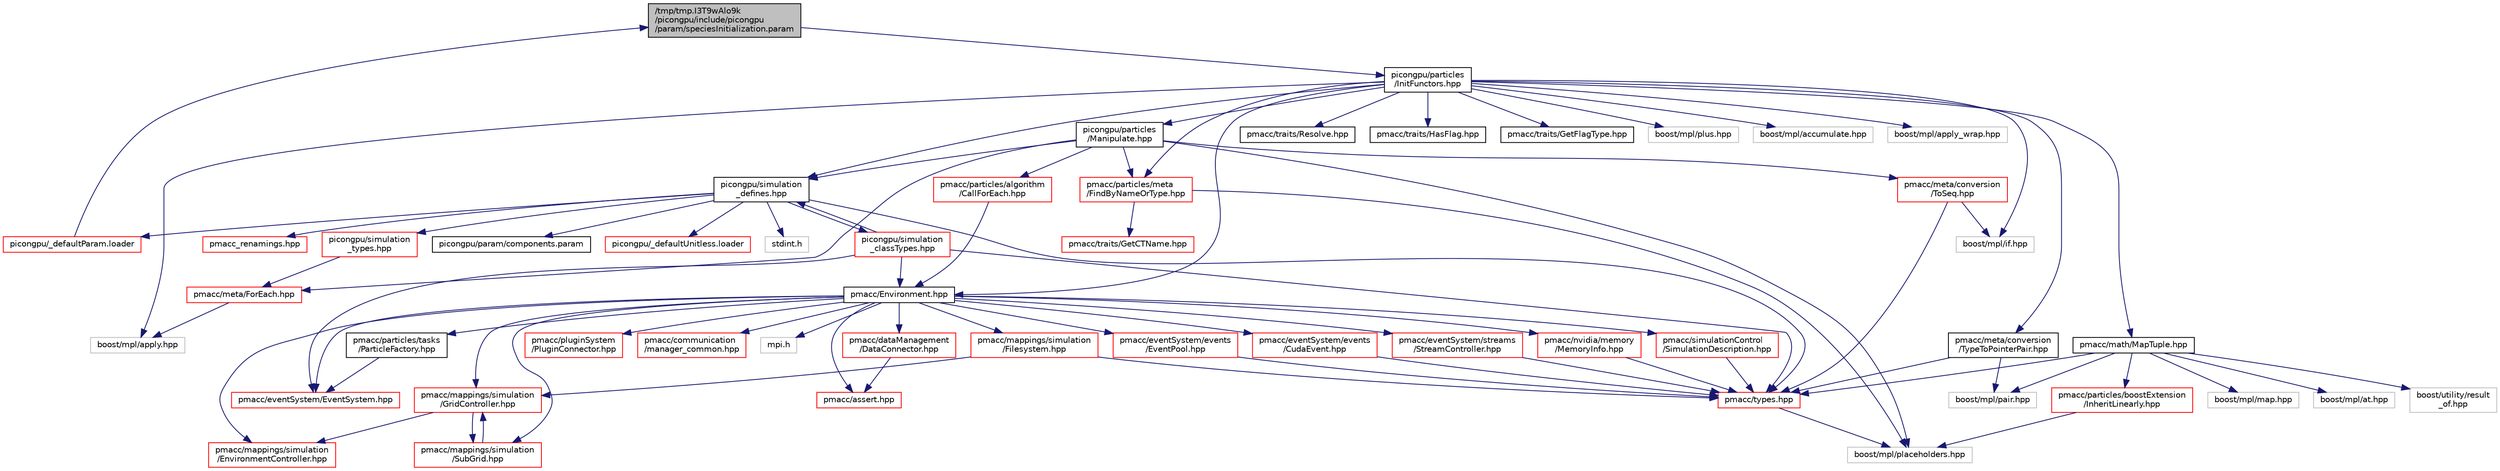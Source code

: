 digraph "/tmp/tmp.I3T9wAlo9k/picongpu/include/picongpu/param/speciesInitialization.param"
{
 // LATEX_PDF_SIZE
  edge [fontname="Helvetica",fontsize="10",labelfontname="Helvetica",labelfontsize="10"];
  node [fontname="Helvetica",fontsize="10",shape=record];
  Node1 [label="/tmp/tmp.I3T9wAlo9k\l/picongpu/include/picongpu\l/param/speciesInitialization.param",height=0.2,width=0.4,color="black", fillcolor="grey75", style="filled", fontcolor="black",tooltip=" "];
  Node1 -> Node2 [color="midnightblue",fontsize="10",style="solid",fontname="Helvetica"];
  Node2 [label="picongpu/particles\l/InitFunctors.hpp",height=0.2,width=0.4,color="black", fillcolor="white", style="filled",URL="$_init_functors_8hpp_source.html",tooltip=" "];
  Node2 -> Node3 [color="midnightblue",fontsize="10",style="solid",fontname="Helvetica"];
  Node3 [label="picongpu/simulation\l_defines.hpp",height=0.2,width=0.4,color="black", fillcolor="white", style="filled",URL="$simulation__defines_8hpp_source.html",tooltip=" "];
  Node3 -> Node4 [color="midnightblue",fontsize="10",style="solid",fontname="Helvetica"];
  Node4 [label="stdint.h",height=0.2,width=0.4,color="grey75", fillcolor="white", style="filled",tooltip=" "];
  Node3 -> Node5 [color="midnightblue",fontsize="10",style="solid",fontname="Helvetica"];
  Node5 [label="pmacc/types.hpp",height=0.2,width=0.4,color="red", fillcolor="white", style="filled",URL="$types_8hpp_source.html",tooltip=" "];
  Node5 -> Node34 [color="midnightblue",fontsize="10",style="solid",fontname="Helvetica"];
  Node34 [label="boost/mpl/placeholders.hpp",height=0.2,width=0.4,color="grey75", fillcolor="white", style="filled",tooltip=" "];
  Node3 -> Node36 [color="midnightblue",fontsize="10",style="solid",fontname="Helvetica"];
  Node36 [label="picongpu/simulation\l_types.hpp",height=0.2,width=0.4,color="red", fillcolor="white", style="filled",URL="$simulation__types_8hpp_source.html",tooltip=" "];
  Node36 -> Node40 [color="midnightblue",fontsize="10",style="solid",fontname="Helvetica"];
  Node40 [label="pmacc/meta/ForEach.hpp",height=0.2,width=0.4,color="red", fillcolor="white", style="filled",URL="$meta_2_foreach_8hpp_source.html",tooltip=" "];
  Node40 -> Node43 [color="midnightblue",fontsize="10",style="solid",fontname="Helvetica"];
  Node43 [label="boost/mpl/apply.hpp",height=0.2,width=0.4,color="grey75", fillcolor="white", style="filled",tooltip=" "];
  Node3 -> Node70 [color="midnightblue",fontsize="10",style="solid",fontname="Helvetica"];
  Node70 [label="pmacc_renamings.hpp",height=0.2,width=0.4,color="red", fillcolor="white", style="filled",URL="$pmacc__renamings_8hpp_source.html",tooltip=" "];
  Node3 -> Node82 [color="midnightblue",fontsize="10",style="solid",fontname="Helvetica"];
  Node82 [label="picongpu/_defaultParam.loader",height=0.2,width=0.4,color="red", fillcolor="white", style="filled",URL="$__default_param_8loader.html",tooltip=" "];
  Node82 -> Node1 [color="midnightblue",fontsize="10",style="solid",fontname="Helvetica"];
  Node3 -> Node404 [color="midnightblue",fontsize="10",style="solid",fontname="Helvetica"];
  Node404 [label="picongpu/param/components.param",height=0.2,width=0.4,color="black", fillcolor="white", style="filled",URL="$components_8param.html",tooltip=" "];
  Node3 -> Node405 [color="midnightblue",fontsize="10",style="solid",fontname="Helvetica"];
  Node405 [label="picongpu/simulation\l_classTypes.hpp",height=0.2,width=0.4,color="red", fillcolor="white", style="filled",URL="$simulation__class_types_8hpp_source.html",tooltip=" "];
  Node405 -> Node5 [color="midnightblue",fontsize="10",style="solid",fontname="Helvetica"];
  Node405 -> Node287 [color="midnightblue",fontsize="10",style="solid",fontname="Helvetica"];
  Node287 [label="pmacc/Environment.hpp",height=0.2,width=0.4,color="black", fillcolor="white", style="filled",URL="$_environment_8hpp_source.html",tooltip=" "];
  Node287 -> Node236 [color="midnightblue",fontsize="10",style="solid",fontname="Helvetica"];
  Node236 [label="pmacc/eventSystem/EventSystem.hpp",height=0.2,width=0.4,color="red", fillcolor="white", style="filled",URL="$_event_system_8hpp_source.html",tooltip=" "];
  Node287 -> Node288 [color="midnightblue",fontsize="10",style="solid",fontname="Helvetica"];
  Node288 [label="pmacc/particles/tasks\l/ParticleFactory.hpp",height=0.2,width=0.4,color="black", fillcolor="white", style="filled",URL="$_particle_factory_8hpp_source.html",tooltip=" "];
  Node288 -> Node236 [color="midnightblue",fontsize="10",style="solid",fontname="Helvetica"];
  Node287 -> Node113 [color="midnightblue",fontsize="10",style="solid",fontname="Helvetica"];
  Node113 [label="pmacc/mappings/simulation\l/GridController.hpp",height=0.2,width=0.4,color="red", fillcolor="white", style="filled",URL="$_grid_controller_8hpp_source.html",tooltip=" "];
  Node113 -> Node114 [color="midnightblue",fontsize="10",style="solid",fontname="Helvetica"];
  Node114 [label="pmacc/mappings/simulation\l/EnvironmentController.hpp",height=0.2,width=0.4,color="red", fillcolor="white", style="filled",URL="$_environment_controller_8hpp_source.html",tooltip=" "];
  Node113 -> Node120 [color="midnightblue",fontsize="10",style="solid",fontname="Helvetica"];
  Node120 [label="pmacc/mappings/simulation\l/SubGrid.hpp",height=0.2,width=0.4,color="red", fillcolor="white", style="filled",URL="$_sub_grid_8hpp_source.html",tooltip=" "];
  Node120 -> Node113 [color="midnightblue",fontsize="10",style="solid",fontname="Helvetica"];
  Node287 -> Node120 [color="midnightblue",fontsize="10",style="solid",fontname="Helvetica"];
  Node287 -> Node114 [color="midnightblue",fontsize="10",style="solid",fontname="Helvetica"];
  Node287 -> Node289 [color="midnightblue",fontsize="10",style="solid",fontname="Helvetica"];
  Node289 [label="pmacc/eventSystem/streams\l/StreamController.hpp",height=0.2,width=0.4,color="red", fillcolor="white", style="filled",URL="$_stream_controller_8hpp_source.html",tooltip=" "];
  Node289 -> Node5 [color="midnightblue",fontsize="10",style="solid",fontname="Helvetica"];
  Node287 -> Node290 [color="midnightblue",fontsize="10",style="solid",fontname="Helvetica"];
  Node290 [label="pmacc/dataManagement\l/DataConnector.hpp",height=0.2,width=0.4,color="red", fillcolor="white", style="filled",URL="$_data_connector_8hpp_source.html",tooltip=" "];
  Node290 -> Node242 [color="midnightblue",fontsize="10",style="solid",fontname="Helvetica"];
  Node242 [label="pmacc/assert.hpp",height=0.2,width=0.4,color="red", fillcolor="white", style="filled",URL="$assert_8hpp_source.html",tooltip=" "];
  Node287 -> Node294 [color="midnightblue",fontsize="10",style="solid",fontname="Helvetica"];
  Node294 [label="pmacc/pluginSystem\l/PluginConnector.hpp",height=0.2,width=0.4,color="red", fillcolor="white", style="filled",URL="$_plugin_connector_8hpp_source.html",tooltip=" "];
  Node287 -> Node305 [color="midnightblue",fontsize="10",style="solid",fontname="Helvetica"];
  Node305 [label="pmacc/nvidia/memory\l/MemoryInfo.hpp",height=0.2,width=0.4,color="red", fillcolor="white", style="filled",URL="$_memory_info_8hpp_source.html",tooltip=" "];
  Node305 -> Node5 [color="midnightblue",fontsize="10",style="solid",fontname="Helvetica"];
  Node287 -> Node307 [color="midnightblue",fontsize="10",style="solid",fontname="Helvetica"];
  Node307 [label="pmacc/simulationControl\l/SimulationDescription.hpp",height=0.2,width=0.4,color="red", fillcolor="white", style="filled",URL="$_simulation_description_8hpp_source.html",tooltip=" "];
  Node307 -> Node5 [color="midnightblue",fontsize="10",style="solid",fontname="Helvetica"];
  Node287 -> Node308 [color="midnightblue",fontsize="10",style="solid",fontname="Helvetica"];
  Node308 [label="pmacc/mappings/simulation\l/Filesystem.hpp",height=0.2,width=0.4,color="red", fillcolor="white", style="filled",URL="$_filesystem_8hpp_source.html",tooltip=" "];
  Node308 -> Node5 [color="midnightblue",fontsize="10",style="solid",fontname="Helvetica"];
  Node308 -> Node113 [color="midnightblue",fontsize="10",style="solid",fontname="Helvetica"];
  Node287 -> Node309 [color="midnightblue",fontsize="10",style="solid",fontname="Helvetica"];
  Node309 [label="pmacc/eventSystem/events\l/EventPool.hpp",height=0.2,width=0.4,color="red", fillcolor="white", style="filled",URL="$_event_pool_8hpp_source.html",tooltip=" "];
  Node309 -> Node5 [color="midnightblue",fontsize="10",style="solid",fontname="Helvetica"];
  Node287 -> Node118 [color="midnightblue",fontsize="10",style="solid",fontname="Helvetica"];
  Node118 [label="pmacc/communication\l/manager_common.hpp",height=0.2,width=0.4,color="red", fillcolor="white", style="filled",URL="$manager__common_8hpp_source.html",tooltip=" "];
  Node287 -> Node242 [color="midnightblue",fontsize="10",style="solid",fontname="Helvetica"];
  Node287 -> Node116 [color="midnightblue",fontsize="10",style="solid",fontname="Helvetica"];
  Node116 [label="mpi.h",height=0.2,width=0.4,color="grey75", fillcolor="white", style="filled",tooltip=" "];
  Node287 -> Node310 [color="midnightblue",fontsize="10",style="solid",fontname="Helvetica"];
  Node310 [label="pmacc/eventSystem/events\l/CudaEvent.hpp",height=0.2,width=0.4,color="red", fillcolor="white", style="filled",URL="$_cuda_event_8hpp_source.html",tooltip=" "];
  Node310 -> Node5 [color="midnightblue",fontsize="10",style="solid",fontname="Helvetica"];
  Node405 -> Node3 [color="midnightblue",fontsize="10",style="solid",fontname="Helvetica"];
  Node405 -> Node236 [color="midnightblue",fontsize="10",style="solid",fontname="Helvetica"];
  Node3 -> Node407 [color="midnightblue",fontsize="10",style="solid",fontname="Helvetica"];
  Node407 [label="picongpu/_defaultUnitless.loader",height=0.2,width=0.4,color="red", fillcolor="white", style="filled",URL="$__default_unitless_8loader.html",tooltip=" "];
  Node2 -> Node414 [color="midnightblue",fontsize="10",style="solid",fontname="Helvetica"];
  Node414 [label="pmacc/meta/conversion\l/TypeToPointerPair.hpp",height=0.2,width=0.4,color="black", fillcolor="white", style="filled",URL="$_type_to_pointer_pair_8hpp_source.html",tooltip=" "];
  Node414 -> Node5 [color="midnightblue",fontsize="10",style="solid",fontname="Helvetica"];
  Node414 -> Node225 [color="midnightblue",fontsize="10",style="solid",fontname="Helvetica"];
  Node225 [label="boost/mpl/pair.hpp",height=0.2,width=0.4,color="grey75", fillcolor="white", style="filled",tooltip=" "];
  Node2 -> Node415 [color="midnightblue",fontsize="10",style="solid",fontname="Helvetica"];
  Node415 [label="picongpu/particles\l/Manipulate.hpp",height=0.2,width=0.4,color="black", fillcolor="white", style="filled",URL="$_manipulate_8hpp_source.html",tooltip=" "];
  Node415 -> Node3 [color="midnightblue",fontsize="10",style="solid",fontname="Helvetica"];
  Node415 -> Node416 [color="midnightblue",fontsize="10",style="solid",fontname="Helvetica"];
  Node416 [label="pmacc/particles/algorithm\l/CallForEach.hpp",height=0.2,width=0.4,color="red", fillcolor="white", style="filled",URL="$_call_for_each_8hpp_source.html",tooltip=" "];
  Node416 -> Node287 [color="midnightblue",fontsize="10",style="solid",fontname="Helvetica"];
  Node415 -> Node144 [color="midnightblue",fontsize="10",style="solid",fontname="Helvetica"];
  Node144 [label="pmacc/meta/conversion\l/ToSeq.hpp",height=0.2,width=0.4,color="red", fillcolor="white", style="filled",URL="$_to_seq_8hpp_source.html",tooltip=" "];
  Node144 -> Node5 [color="midnightblue",fontsize="10",style="solid",fontname="Helvetica"];
  Node144 -> Node139 [color="midnightblue",fontsize="10",style="solid",fontname="Helvetica"];
  Node139 [label="boost/mpl/if.hpp",height=0.2,width=0.4,color="grey75", fillcolor="white", style="filled",tooltip=" "];
  Node415 -> Node40 [color="midnightblue",fontsize="10",style="solid",fontname="Helvetica"];
  Node415 -> Node423 [color="midnightblue",fontsize="10",style="solid",fontname="Helvetica"];
  Node423 [label="pmacc/particles/meta\l/FindByNameOrType.hpp",height=0.2,width=0.4,color="red", fillcolor="white", style="filled",URL="$_find_by_name_or_type_8hpp_source.html",tooltip=" "];
  Node423 -> Node396 [color="midnightblue",fontsize="10",style="solid",fontname="Helvetica"];
  Node396 [label="pmacc/traits/GetCTName.hpp",height=0.2,width=0.4,color="red", fillcolor="white", style="filled",URL="$_get_c_t_name_8hpp_source.html",tooltip=" "];
  Node423 -> Node34 [color="midnightblue",fontsize="10",style="solid",fontname="Helvetica"];
  Node415 -> Node34 [color="midnightblue",fontsize="10",style="solid",fontname="Helvetica"];
  Node2 -> Node287 [color="midnightblue",fontsize="10",style="solid",fontname="Helvetica"];
  Node2 -> Node138 [color="midnightblue",fontsize="10",style="solid",fontname="Helvetica"];
  Node138 [label="pmacc/traits/Resolve.hpp",height=0.2,width=0.4,color="black", fillcolor="white", style="filled",URL="$_resolve_8hpp_source.html",tooltip=" "];
  Node2 -> Node191 [color="midnightblue",fontsize="10",style="solid",fontname="Helvetica"];
  Node191 [label="pmacc/traits/HasFlag.hpp",height=0.2,width=0.4,color="black", fillcolor="white", style="filled",URL="$_has_flag_8hpp_source.html",tooltip=" "];
  Node2 -> Node375 [color="midnightblue",fontsize="10",style="solid",fontname="Helvetica"];
  Node375 [label="pmacc/traits/GetFlagType.hpp",height=0.2,width=0.4,color="black", fillcolor="white", style="filled",URL="$_get_flag_type_8hpp_source.html",tooltip=" "];
  Node2 -> Node369 [color="midnightblue",fontsize="10",style="solid",fontname="Helvetica"];
  Node369 [label="pmacc/math/MapTuple.hpp",height=0.2,width=0.4,color="black", fillcolor="white", style="filled",URL="$_map_tuple_8hpp_source.html",tooltip=" "];
  Node369 -> Node5 [color="midnightblue",fontsize="10",style="solid",fontname="Helvetica"];
  Node369 -> Node370 [color="midnightblue",fontsize="10",style="solid",fontname="Helvetica"];
  Node370 [label="pmacc/particles/boostExtension\l/InheritLinearly.hpp",height=0.2,width=0.4,color="red", fillcolor="white", style="filled",URL="$_inherit_linearly_8hpp_source.html",tooltip=" "];
  Node370 -> Node34 [color="midnightblue",fontsize="10",style="solid",fontname="Helvetica"];
  Node369 -> Node222 [color="midnightblue",fontsize="10",style="solid",fontname="Helvetica"];
  Node222 [label="boost/mpl/map.hpp",height=0.2,width=0.4,color="grey75", fillcolor="white", style="filled",tooltip=" "];
  Node369 -> Node92 [color="midnightblue",fontsize="10",style="solid",fontname="Helvetica"];
  Node92 [label="boost/mpl/at.hpp",height=0.2,width=0.4,color="grey75", fillcolor="white", style="filled",tooltip=" "];
  Node369 -> Node225 [color="midnightblue",fontsize="10",style="solid",fontname="Helvetica"];
  Node369 -> Node373 [color="midnightblue",fontsize="10",style="solid",fontname="Helvetica"];
  Node373 [label="boost/utility/result\l_of.hpp",height=0.2,width=0.4,color="grey75", fillcolor="white", style="filled",tooltip=" "];
  Node2 -> Node423 [color="midnightblue",fontsize="10",style="solid",fontname="Helvetica"];
  Node2 -> Node139 [color="midnightblue",fontsize="10",style="solid",fontname="Helvetica"];
  Node2 -> Node96 [color="midnightblue",fontsize="10",style="solid",fontname="Helvetica"];
  Node96 [label="boost/mpl/plus.hpp",height=0.2,width=0.4,color="grey75", fillcolor="white", style="filled",tooltip=" "];
  Node2 -> Node100 [color="midnightblue",fontsize="10",style="solid",fontname="Helvetica"];
  Node100 [label="boost/mpl/accumulate.hpp",height=0.2,width=0.4,color="grey75", fillcolor="white", style="filled",tooltip=" "];
  Node2 -> Node43 [color="midnightblue",fontsize="10",style="solid",fontname="Helvetica"];
  Node2 -> Node425 [color="midnightblue",fontsize="10",style="solid",fontname="Helvetica"];
  Node425 [label="boost/mpl/apply_wrap.hpp",height=0.2,width=0.4,color="grey75", fillcolor="white", style="filled",tooltip=" "];
}

